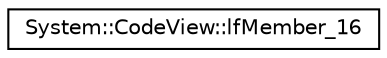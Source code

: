 digraph G
{
  edge [fontname="Helvetica",fontsize="10",labelfontname="Helvetica",labelfontsize="10"];
  node [fontname="Helvetica",fontsize="10",shape=record];
  rankdir="LR";
  Node1 [label="System::CodeView::lfMember_16",height=0.2,width=0.4,color="black", fillcolor="white", style="filled",URL="$struct_system_1_1_code_view_1_1lf_member__16.html"];
}
